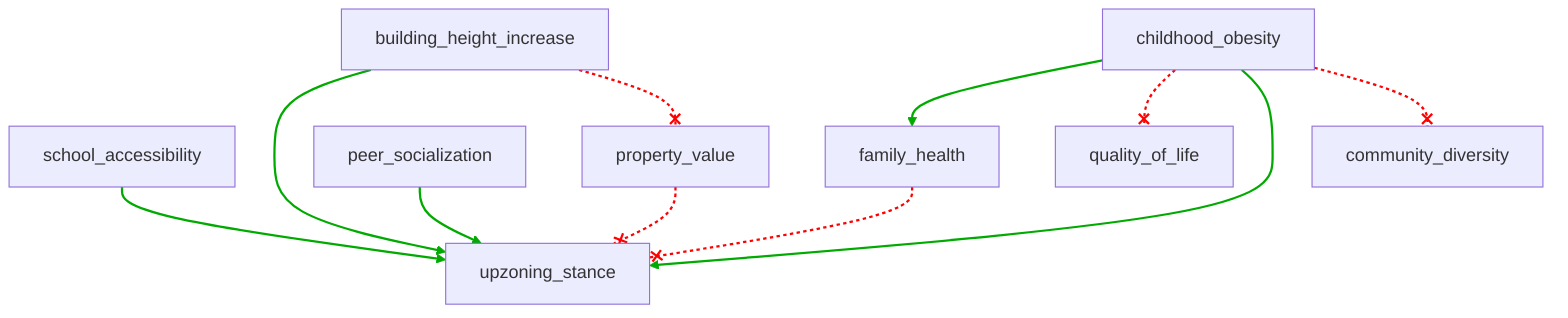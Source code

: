 flowchart TD
%% Reconstructed Causal Graph
%% Nodes: 9
%% Edges: 10
    upzoning_stance[upzoning_stance]
    n2[building_height_increase]
    n3[school_accessibility]
    n4[family_health]
    n5[peer_socialization]
    n6[property_value]
    n7[childhood_obesity]
    n8[quality_of_life]
    n9[community_diversity]
    n2 --> upzoning_stance
    n2 --x n6
    n3 --> upzoning_stance
    n4 --x upzoning_stance
    n5 --> upzoning_stance
    n6 --x upzoning_stance
    n7 --> n4
    n7 --x n8
    n7 --> upzoning_stance
    n7 --x n9
    linkStyle 0 stroke:#00AA00,stroke-width:2px
    linkStyle 1 stroke:#FF0000,stroke-dasharray:3,stroke-width:2px
    linkStyle 2 stroke:#00AA00,stroke-width:2px
    linkStyle 3 stroke:#FF0000,stroke-dasharray:3,stroke-width:2px
    linkStyle 4 stroke:#00AA00,stroke-width:2px
    linkStyle 5 stroke:#FF0000,stroke-dasharray:3,stroke-width:2px
    linkStyle 6 stroke:#00AA00,stroke-width:2px
    linkStyle 7 stroke:#FF0000,stroke-dasharray:3,stroke-width:2px
    linkStyle 8 stroke:#00AA00,stroke-width:2px
    linkStyle 9 stroke:#FF0000,stroke-dasharray:3,stroke-width:2px